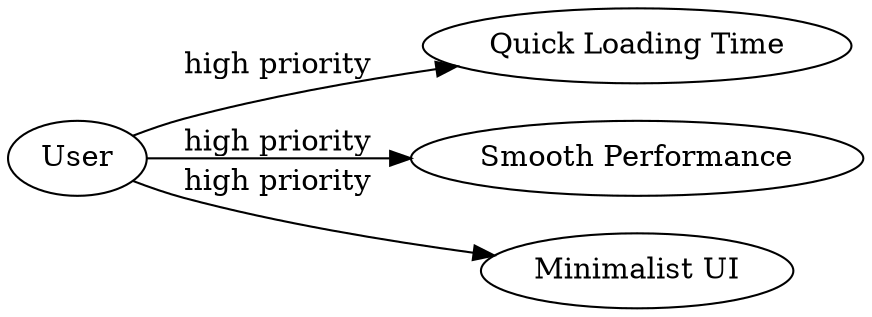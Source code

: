 digraph Performance { rankdir=LR; User -> "Quick Loading Time" [ label = "high priority" ]; User -> "Smooth Performance" [ label = "high priority" ]; User -> "Minimalist UI" [ label = "high priority" ]; }
